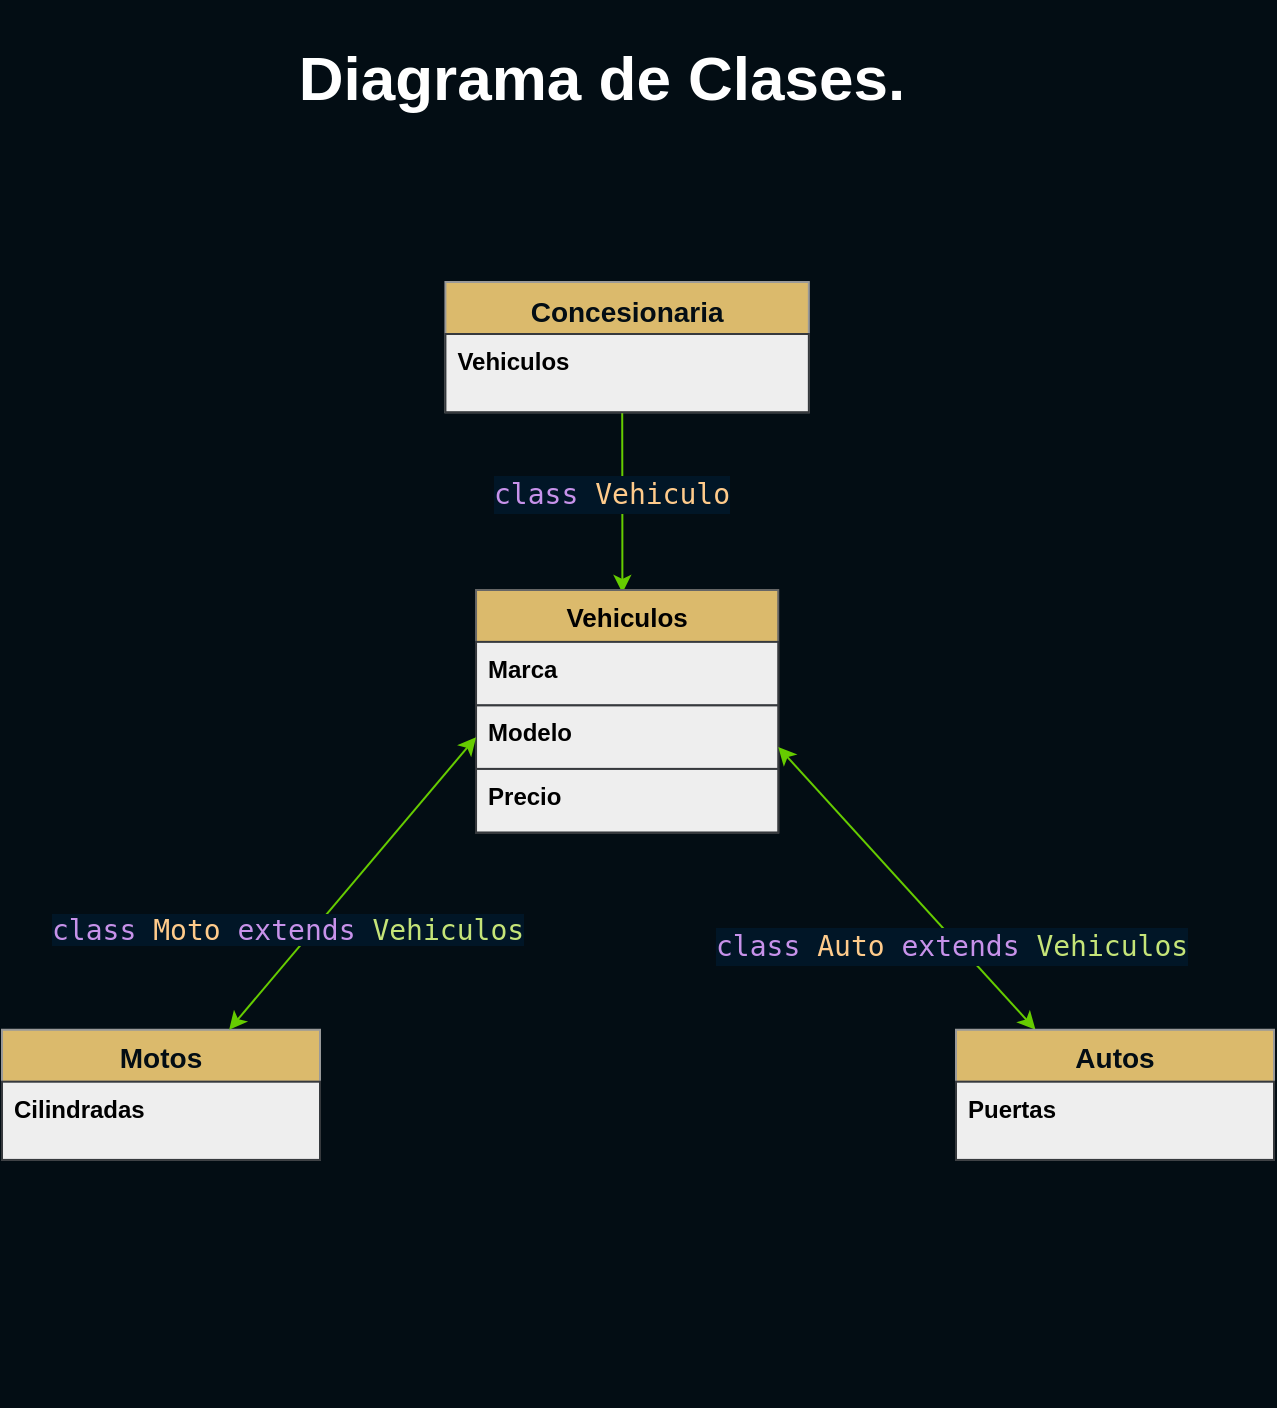 <mxfile version="14.1.3" type="device"><diagram id="AEW2Cq9ZOuFlDF0esGTk" name="Page-1"><mxGraphModel dx="1591" dy="761" grid="0" gridSize="10" guides="1" tooltips="1" connect="1" arrows="1" fold="1" page="1" pageScale="1" pageWidth="827" pageHeight="1169" background="#030D14" math="0" shadow="0"><root><mxCell id="0"/><mxCell id="1" parent="0"/><mxCell id="EC1z0u6C9Oto-yEPvpzj-65" value="" style="group" vertex="1" connectable="0" parent="1"><mxGeometry x="120" y="214" width="636" height="562" as="geometry"/></mxCell><mxCell id="EC1z0u6C9Oto-yEPvpzj-64" value="" style="group" vertex="1" connectable="0" parent="EC1z0u6C9Oto-yEPvpzj-65"><mxGeometry x="221.711" width="181.714" height="112.683" as="geometry"/></mxCell><mxCell id="EC1z0u6C9Oto-yEPvpzj-61" value="" style="endArrow=classic;html=1;fontColor=#FFFFFF;strokeColor=#66CC00;" edge="1" parent="EC1z0u6C9Oto-yEPvpzj-64"><mxGeometry width="50" height="50" relative="1" as="geometry"><mxPoint x="88.393" y="64.754" as="sourcePoint"/><mxPoint x="88.467" y="155.444" as="targetPoint"/><Array as="points"><mxPoint x="88.467" y="112.683"/></Array></mxGeometry></mxCell><mxCell id="EC1z0u6C9Oto-yEPvpzj-43" value="Concesionaria&#10;" style="swimlane;fontStyle=1;align=center;verticalAlign=top;childLayout=stackLayout;horizontal=1;startSize=26;horizontalStack=0;resizeParent=1;resizeParentMax=0;resizeLast=0;collapsible=1;marginBottom=0;strokeColor=#999999;fontSize=14;gradientDirection=east;fillColor=#DBBA6C;fontColor=#030D14;" vertex="1" parent="EC1z0u6C9Oto-yEPvpzj-64"><mxGeometry width="181.714" height="65.095" as="geometry"/></mxCell><mxCell id="EC1z0u6C9Oto-yEPvpzj-44" value="Vehiculos" style="text;strokeColor=#36393d;align=left;verticalAlign=top;spacingLeft=4;spacingRight=4;overflow=hidden;rotatable=0;points=[[0,0.5],[1,0.5]];portConstraint=eastwest;fontStyle=1;fillColor=#eeeeee;" vertex="1" parent="EC1z0u6C9Oto-yEPvpzj-43"><mxGeometry y="26" width="181.714" height="39.095" as="geometry"/></mxCell><mxCell id="EC1z0u6C9Oto-yEPvpzj-48" value="Vehiculos" style="swimlane;fontStyle=1;childLayout=stackLayout;horizontal=1;startSize=26;horizontalStack=0;resizeParent=1;resizeParentMax=0;resizeLast=0;collapsible=1;marginBottom=0;labelBackgroundColor=none;strokeColor=#666666;fontSize=13;fillColor=#DBBA6C;" vertex="1" parent="EC1z0u6C9Oto-yEPvpzj-65"><mxGeometry x="237.019" y="153.941" width="151.099" height="121.295" as="geometry"/></mxCell><mxCell id="EC1z0u6C9Oto-yEPvpzj-49" value="Marca" style="text;align=left;verticalAlign=top;spacingLeft=4;spacingRight=4;overflow=hidden;rotatable=0;points=[[0,0.5],[1,0.5]];portConstraint=eastwest;fontStyle=1;fillColor=#eeeeee;strokeColor=#36393d;" vertex="1" parent="EC1z0u6C9Oto-yEPvpzj-48"><mxGeometry y="26" width="151.099" height="31.765" as="geometry"/></mxCell><mxCell id="EC1z0u6C9Oto-yEPvpzj-50" value="Modelo" style="text;align=left;verticalAlign=top;spacingLeft=4;spacingRight=4;overflow=hidden;rotatable=0;points=[[0,0.5],[1,0.5]];portConstraint=eastwest;fontStyle=1;fillColor=#eeeeee;strokeColor=#36393d;" vertex="1" parent="EC1z0u6C9Oto-yEPvpzj-48"><mxGeometry y="57.765" width="151.099" height="31.765" as="geometry"/></mxCell><mxCell id="EC1z0u6C9Oto-yEPvpzj-51" value="Precio" style="text;align=left;verticalAlign=top;spacingLeft=4;spacingRight=4;overflow=hidden;rotatable=0;points=[[0,0.5],[1,0.5]];portConstraint=eastwest;fontStyle=1;fillColor=#eeeeee;strokeColor=#36393d;" vertex="1" parent="EC1z0u6C9Oto-yEPvpzj-48"><mxGeometry y="89.53" width="151.099" height="31.765" as="geometry"/></mxCell><mxCell id="EC1z0u6C9Oto-yEPvpzj-42" value="" style="endArrow=classic;startArrow=classic;html=1;exitX=1;exitY=0.654;exitDx=0;exitDy=0;entryX=0.25;entryY=0;entryDx=0;entryDy=0;fontColor=#FFFFFF;strokeColor=#66CC00;exitPerimeter=0;" edge="1" parent="EC1z0u6C9Oto-yEPvpzj-65" source="EC1z0u6C9Oto-yEPvpzj-50" target="EC1z0u6C9Oto-yEPvpzj-37"><mxGeometry y="80.637" width="49.379" height="61.087" as="geometry"><mxPoint x="386.143" y="268.784" as="sourcePoint"/><mxPoint x="522.429" y="295.662" as="targetPoint"/></mxGeometry></mxCell><mxCell id="EC1z0u6C9Oto-yEPvpzj-31" value="Motos" style="swimlane;fontStyle=1;childLayout=stackLayout;horizontal=1;startSize=26;horizontalStack=0;resizeParent=1;resizeParentMax=0;resizeLast=0;collapsible=1;marginBottom=0;fillColor=#DBBA6C;strokeColor=#999999;fontSize=14;fontColor=#030D14;" vertex="1" parent="EC1z0u6C9Oto-yEPvpzj-65"><mxGeometry y="373.853" width="159" height="65.095" as="geometry"/></mxCell><mxCell id="EC1z0u6C9Oto-yEPvpzj-34" value="Cilindradas" style="text;align=left;verticalAlign=top;spacingLeft=4;spacingRight=4;overflow=hidden;rotatable=0;points=[[0,0.5],[1,0.5]];portConstraint=eastwest;fontStyle=1;fillColor=#eeeeee;strokeColor=#36393d;" vertex="1" parent="EC1z0u6C9Oto-yEPvpzj-31"><mxGeometry y="26" width="159" height="39.095" as="geometry"/></mxCell><mxCell id="EC1z0u6C9Oto-yEPvpzj-36" value="" style="endArrow=classic;startArrow=classic;html=1;entryX=0;entryY=0.5;entryDx=0;entryDy=0;fontColor=#FFFFFF;strokeColor=#66CC00;" edge="1" parent="EC1z0u6C9Oto-yEPvpzj-31" target="EC1z0u6C9Oto-yEPvpzj-50"><mxGeometry width="50" height="50" relative="1" as="geometry"><mxPoint x="113.571" as="sourcePoint"/><mxPoint x="227.143" y="-144.164" as="targetPoint"/></mxGeometry></mxCell><mxCell id="EC1z0u6C9Oto-yEPvpzj-37" value="Autos" style="swimlane;fontStyle=1;childLayout=stackLayout;horizontal=1;startSize=26;horizontalStack=0;resizeParent=1;resizeParentMax=0;resizeLast=0;collapsible=1;marginBottom=0;fillColor=#DBBA6C;strokeColor=#999999;fontSize=14;fontColor=#030D14;" vertex="1" parent="EC1z0u6C9Oto-yEPvpzj-65"><mxGeometry x="477" y="373.853" width="159" height="65.095" as="geometry"/></mxCell><mxCell id="EC1z0u6C9Oto-yEPvpzj-40" value="Puertas" style="text;align=left;verticalAlign=top;spacingLeft=4;spacingRight=4;overflow=hidden;rotatable=0;points=[[0,0.5],[1,0.5]];portConstraint=eastwest;fontStyle=1;fillColor=#eeeeee;strokeColor=#36393d;" vertex="1" parent="EC1z0u6C9Oto-yEPvpzj-37"><mxGeometry y="26" width="159" height="39.095" as="geometry"/></mxCell><mxCell id="EC1z0u6C9Oto-yEPvpzj-53" value="&lt;meta charset=&quot;utf-8&quot;&gt;&lt;div style=&quot;color: rgb(214, 222, 235); background-color: rgb(1, 22, 39); font-family: &amp;quot;droid sans mono&amp;quot;, monospace, monospace, &amp;quot;droid sans fallback&amp;quot;; font-weight: normal; font-size: 14px; line-height: 19px;&quot;&gt;&lt;div&gt;&lt;span style=&quot;color: #c792ea&quot;&gt;class&lt;/span&gt;&lt;span style=&quot;color: #d6deeb&quot;&gt; &lt;/span&gt;&lt;span style=&quot;color: #ffcb8b&quot;&gt;Auto&lt;/span&gt;&lt;span style=&quot;color: #d6deeb&quot;&gt; &lt;/span&gt;&lt;span style=&quot;color: #c792ea&quot;&gt;extends&lt;/span&gt;&lt;span style=&quot;color: #d6deeb&quot;&gt; &lt;/span&gt;&lt;span style=&quot;color: #c5e478&quot;&gt;Vehiculos&lt;/span&gt;&lt;/div&gt;&lt;/div&gt;" style="text;whiteSpace=wrap;html=1;fontSize=13;fontColor=#FFFFFF;" vertex="1" parent="EC1z0u6C9Oto-yEPvpzj-65"><mxGeometry x="354.54" y="316.432" width="256.77" height="36.652" as="geometry"/></mxCell><mxCell id="EC1z0u6C9Oto-yEPvpzj-60" value="&lt;meta charset=&quot;utf-8&quot;&gt;&lt;span style=&quot;font-family: &amp;quot;droid sans mono&amp;quot;, monospace, monospace, &amp;quot;droid sans fallback&amp;quot;; font-size: 14px; font-style: normal; font-weight: 400; letter-spacing: normal; text-align: left; text-indent: 0px; text-transform: none; word-spacing: 0px; background-color: rgb(1, 22, 39); color: rgb(199, 146, 234);&quot;&gt;class&lt;/span&gt;&lt;span style=&quot;color: rgb(214, 222, 235); font-family: &amp;quot;droid sans mono&amp;quot;, monospace, monospace, &amp;quot;droid sans fallback&amp;quot;; font-size: 14px; font-style: normal; font-weight: 400; letter-spacing: normal; text-align: left; text-indent: 0px; text-transform: none; word-spacing: 0px; background-color: rgb(1, 22, 39);&quot;&gt;&lt;span&gt;&amp;nbsp;&lt;/span&gt;&lt;/span&gt;&lt;span style=&quot;font-family: &amp;quot;droid sans mono&amp;quot;, monospace, monospace, &amp;quot;droid sans fallback&amp;quot;; font-size: 14px; font-style: normal; font-weight: 400; letter-spacing: normal; text-align: left; text-indent: 0px; text-transform: none; word-spacing: 0px; background-color: rgb(1, 22, 39); color: rgb(255, 203, 139);&quot;&gt;Moto&lt;/span&gt;&lt;span style=&quot;color: rgb(214, 222, 235); font-family: &amp;quot;droid sans mono&amp;quot;, monospace, monospace, &amp;quot;droid sans fallback&amp;quot;; font-size: 14px; font-style: normal; font-weight: 400; letter-spacing: normal; text-align: left; text-indent: 0px; text-transform: none; word-spacing: 0px; background-color: rgb(1, 22, 39);&quot;&gt;&lt;span&gt;&amp;nbsp;&lt;/span&gt;&lt;/span&gt;&lt;span style=&quot;font-family: &amp;quot;droid sans mono&amp;quot;, monospace, monospace, &amp;quot;droid sans fallback&amp;quot;; font-size: 14px; font-style: normal; font-weight: 400; letter-spacing: normal; text-align: left; text-indent: 0px; text-transform: none; word-spacing: 0px; background-color: rgb(1, 22, 39); color: rgb(199, 146, 234);&quot;&gt;extends&lt;/span&gt;&lt;span style=&quot;color: rgb(214, 222, 235); font-family: &amp;quot;droid sans mono&amp;quot;, monospace, monospace, &amp;quot;droid sans fallback&amp;quot;; font-size: 14px; font-style: normal; font-weight: 400; letter-spacing: normal; text-align: left; text-indent: 0px; text-transform: none; word-spacing: 0px; background-color: rgb(1, 22, 39);&quot;&gt;&lt;span&gt;&amp;nbsp;&lt;/span&gt;&lt;/span&gt;&lt;span style=&quot;font-family: &amp;quot;droid sans mono&amp;quot;, monospace, monospace, &amp;quot;droid sans fallback&amp;quot;; font-size: 14px; font-style: normal; font-weight: 400; letter-spacing: normal; text-align: left; text-indent: 0px; text-transform: none; word-spacing: 0px; background-color: rgb(1, 22, 39); color: rgb(197, 228, 120);&quot;&gt;Vehiculos&lt;/span&gt;" style="text;whiteSpace=wrap;html=1;fontSize=13;fontColor=#FFFFFF;" vertex="1" parent="EC1z0u6C9Oto-yEPvpzj-65"><mxGeometry x="22.714" y="309.101" width="252.82" height="37.874" as="geometry"/></mxCell><mxCell id="EC1z0u6C9Oto-yEPvpzj-63" value="&lt;meta charset=&quot;utf-8&quot;&gt;&lt;div style=&quot;color: rgb(214, 222, 235); background-color: rgb(1, 22, 39); font-family: &amp;quot;droid sans mono&amp;quot;, monospace, monospace, &amp;quot;droid sans fallback&amp;quot;; font-weight: normal; font-size: 14px; line-height: 19px;&quot;&gt;&lt;div&gt;&lt;span style=&quot;color: #c792ea&quot;&gt;class&lt;/span&gt;&lt;span style=&quot;color: #d6deeb&quot;&gt; &lt;/span&gt;&lt;span style=&quot;color: #ffcb8b&quot;&gt;Vehiculo&lt;/span&gt;&lt;/div&gt;&lt;/div&gt;" style="text;whiteSpace=wrap;html=1;fontSize=13;fontColor=#FFFFFF;" vertex="1" parent="EC1z0u6C9Oto-yEPvpzj-65"><mxGeometry x="244.425" y="90.411" width="136.286" height="40.317" as="geometry"/></mxCell><mxCell id="EC1z0u6C9Oto-yEPvpzj-66" value="Diagrama de Clases." style="text;html=1;align=center;verticalAlign=middle;whiteSpace=wrap;rounded=0;labelBackgroundColor=none;fontSize=31;fontStyle=1;fontColor=#FFFFFF;" vertex="1" parent="1"><mxGeometry x="238" y="73" width="364" height="78" as="geometry"/></mxCell></root></mxGraphModel></diagram></mxfile>